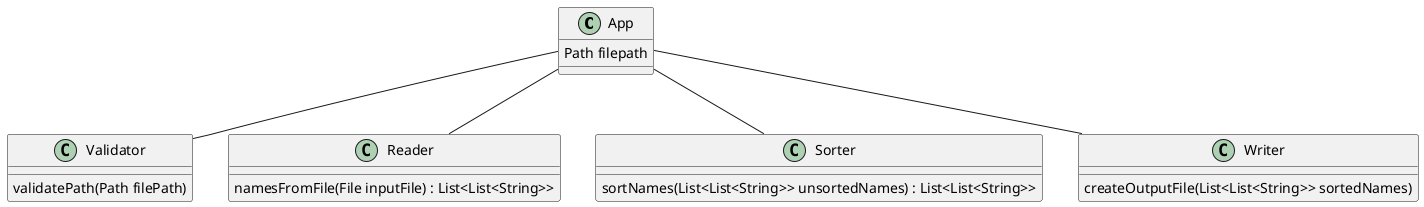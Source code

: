 @startuml
'https://plantuml.com/sequence-diagram

Class App {
    Path filepath

}

Class Validator {
    validatePath(Path filePath)
}

Class Reader {
    namesFromFile(File inputFile) : List<List<String>>
}

Class Sorter {
    sortNames(List<List<String>> unsortedNames) : List<List<String>>
}
Class Writer {
    createOutputFile(List<List<String>> sortedNames)
}




App -- Reader
App -- Writer
App -- Sorter
App -- Validator



@enduml